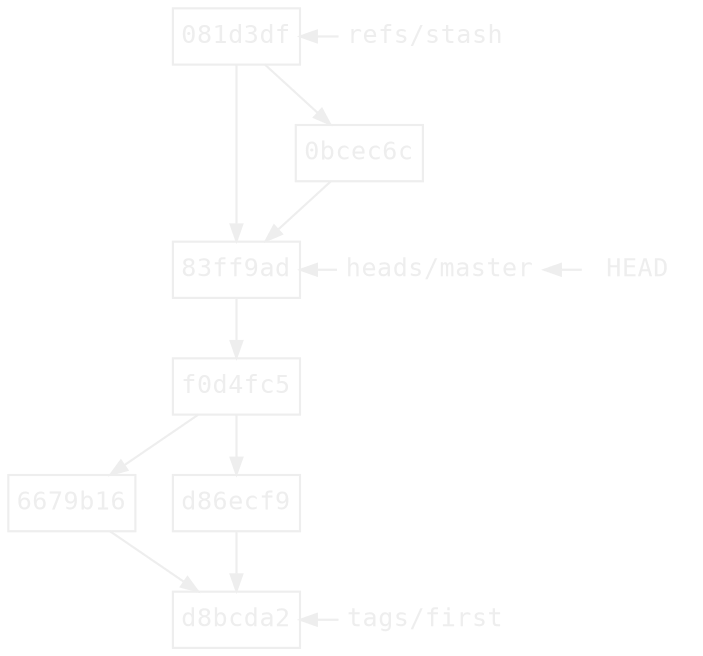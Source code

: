 digraph branch {
    bgcolor = transparent
    color = white
    ranksep = 0.4
    node [fontname=monospace, fontsize=12, fontcolor="#eeeeee",
          margin="0.06,0.1", height=0, color="#eeeeee"]
    edge [fontcolor="#eeeeee", color="#eeeeee", arrowsize=0.8]

    node [shape=box, labeldistance=0.2]
    "d8bcda2"
    "6679b16"
    "d86ecf9"
    "f0d4fc5"
    "83ff9ad"
    "081d3df"
    "0bcec6c"

    node [shape=none, margin=0.05, height=0]
    HEAD
    master [label="heads/master"]
    first [label="tags/first"]
    stash [label="refs/stash"]

    // master
    {
        edge [weight=2]
        "d86ecf9" -> "d8bcda2"
        "f0d4fc5" -> "d86ecf9"
        "83ff9ad" -> "f0d4fc5"
        "081d3df" -> "83ff9ad"
    }

    "6679b16" -> "d8bcda2"
    "f0d4fc5" -> "6679b16"
    "0bcec6c" -> "83ff9ad"
    "081d3df" -> "0bcec6c"

    {
        rank = same
        first -> "d8bcda2" [constraint=false]
    }

    {
        rank = same
        HEAD -> master [constraint=false]
        master -> "83ff9ad" [constraint=false]
    }

    {
        rank = same
        stash -> "081d3df" [constraint=false]
    }
}
